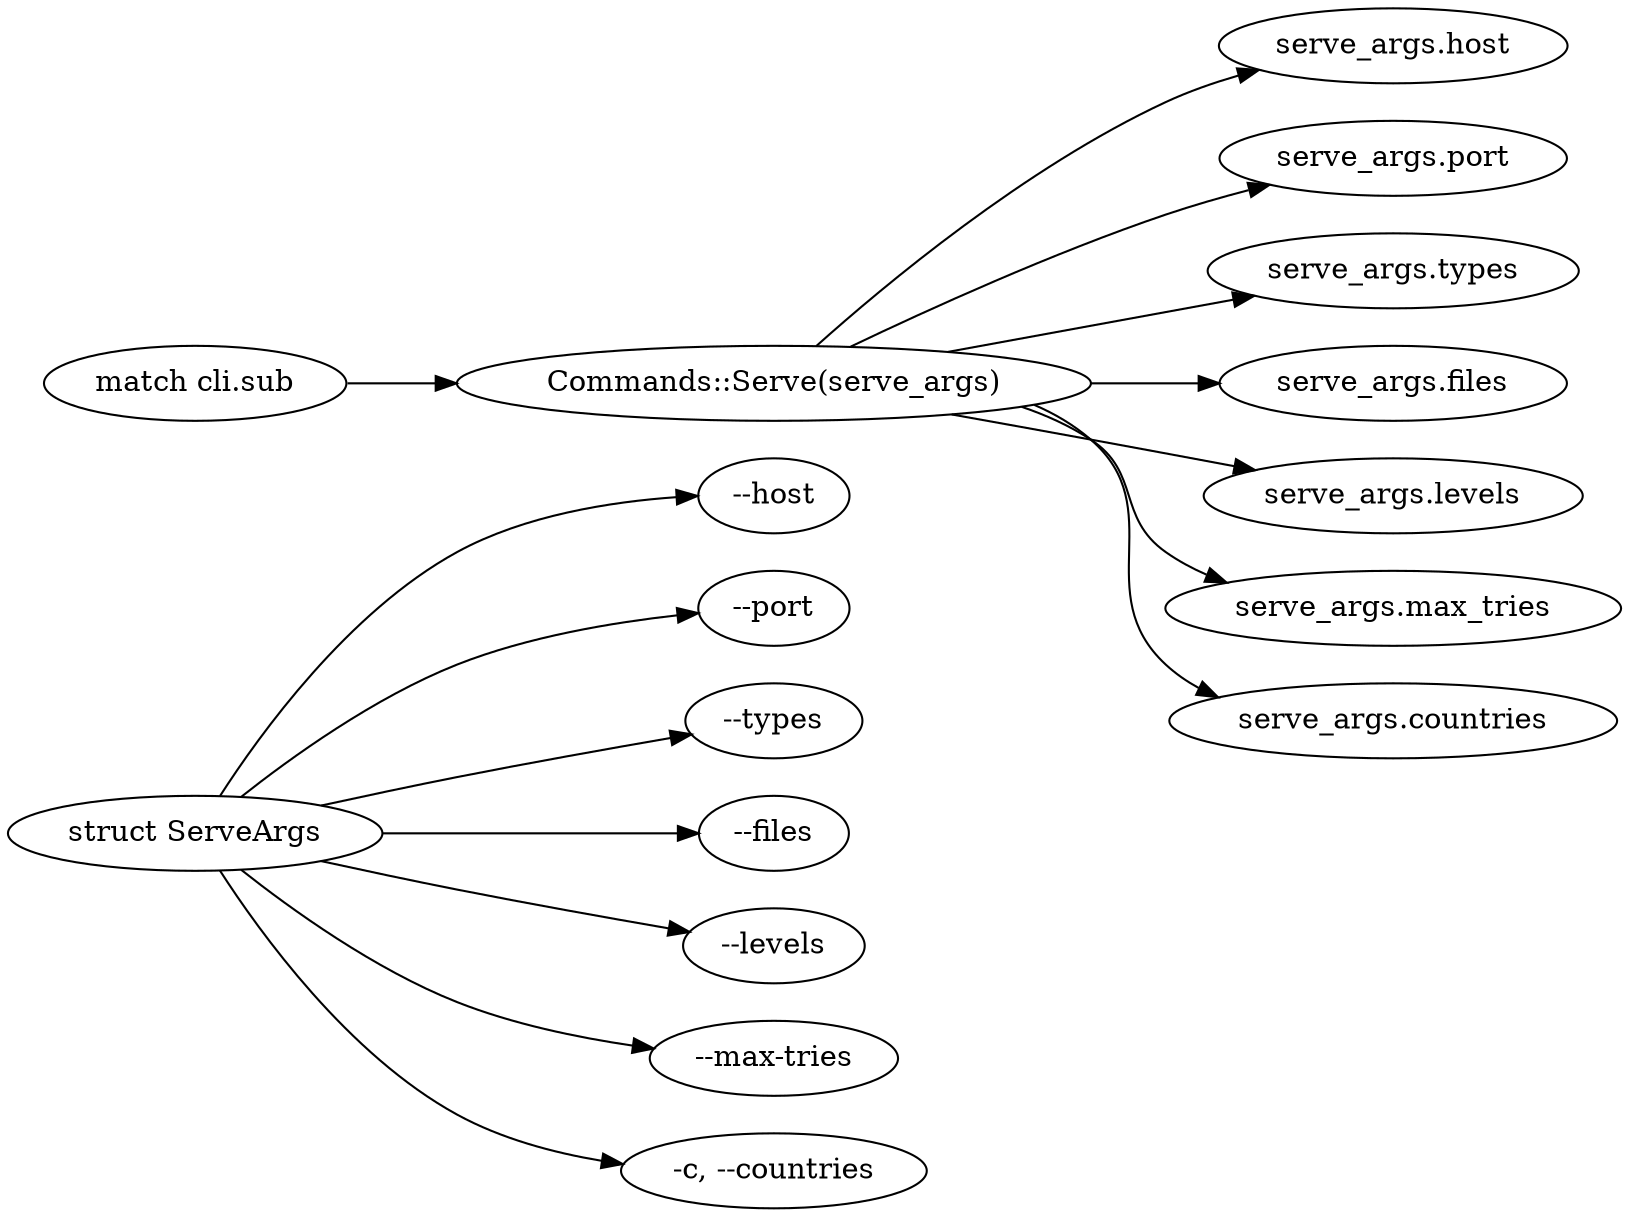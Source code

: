 digraph { 
    graph [ 
        rankdir=LR,
    ]
    "serve" [label="struct ServeArgs"]
    "host" [label="--host"]
    "port" [label="--port"]
    "types" [label="--types"]
    "files" [label="--files"]
    "levels" [label="--levels"]
    "max_tries" [label="--max-tries"]
    "countries" [label="-c, --countries"]
    "serve" -> "host"
    "serve" -> "port"
    "serve" -> "types"
    "serve" -> "files"
    "serve" -> "levels"
    "serve" -> "max_tries"
    "serve" -> "countries"
    "serve_args" [label="Commands::Serve(serve_args)"]
    "match cli.sub" -> "serve_args" 
    "serve_args" -> "serve_args.host"
    "serve_args" -> "serve_args.port"
    "serve_args" -> "serve_args.types"
    "serve_args" -> "serve_args.files"
    "serve_args" -> "serve_args.levels"
    "serve_args" -> "serve_args.max_tries"
    "serve_args" -> "serve_args.countries"
}